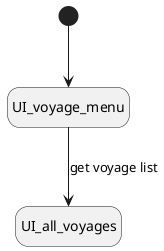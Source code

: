@startuml add_Crew
hide empty description
[*] --> UI_voyage_menu
UI_voyage_menu --> UI_all_voyages:get voyage list




@enduml